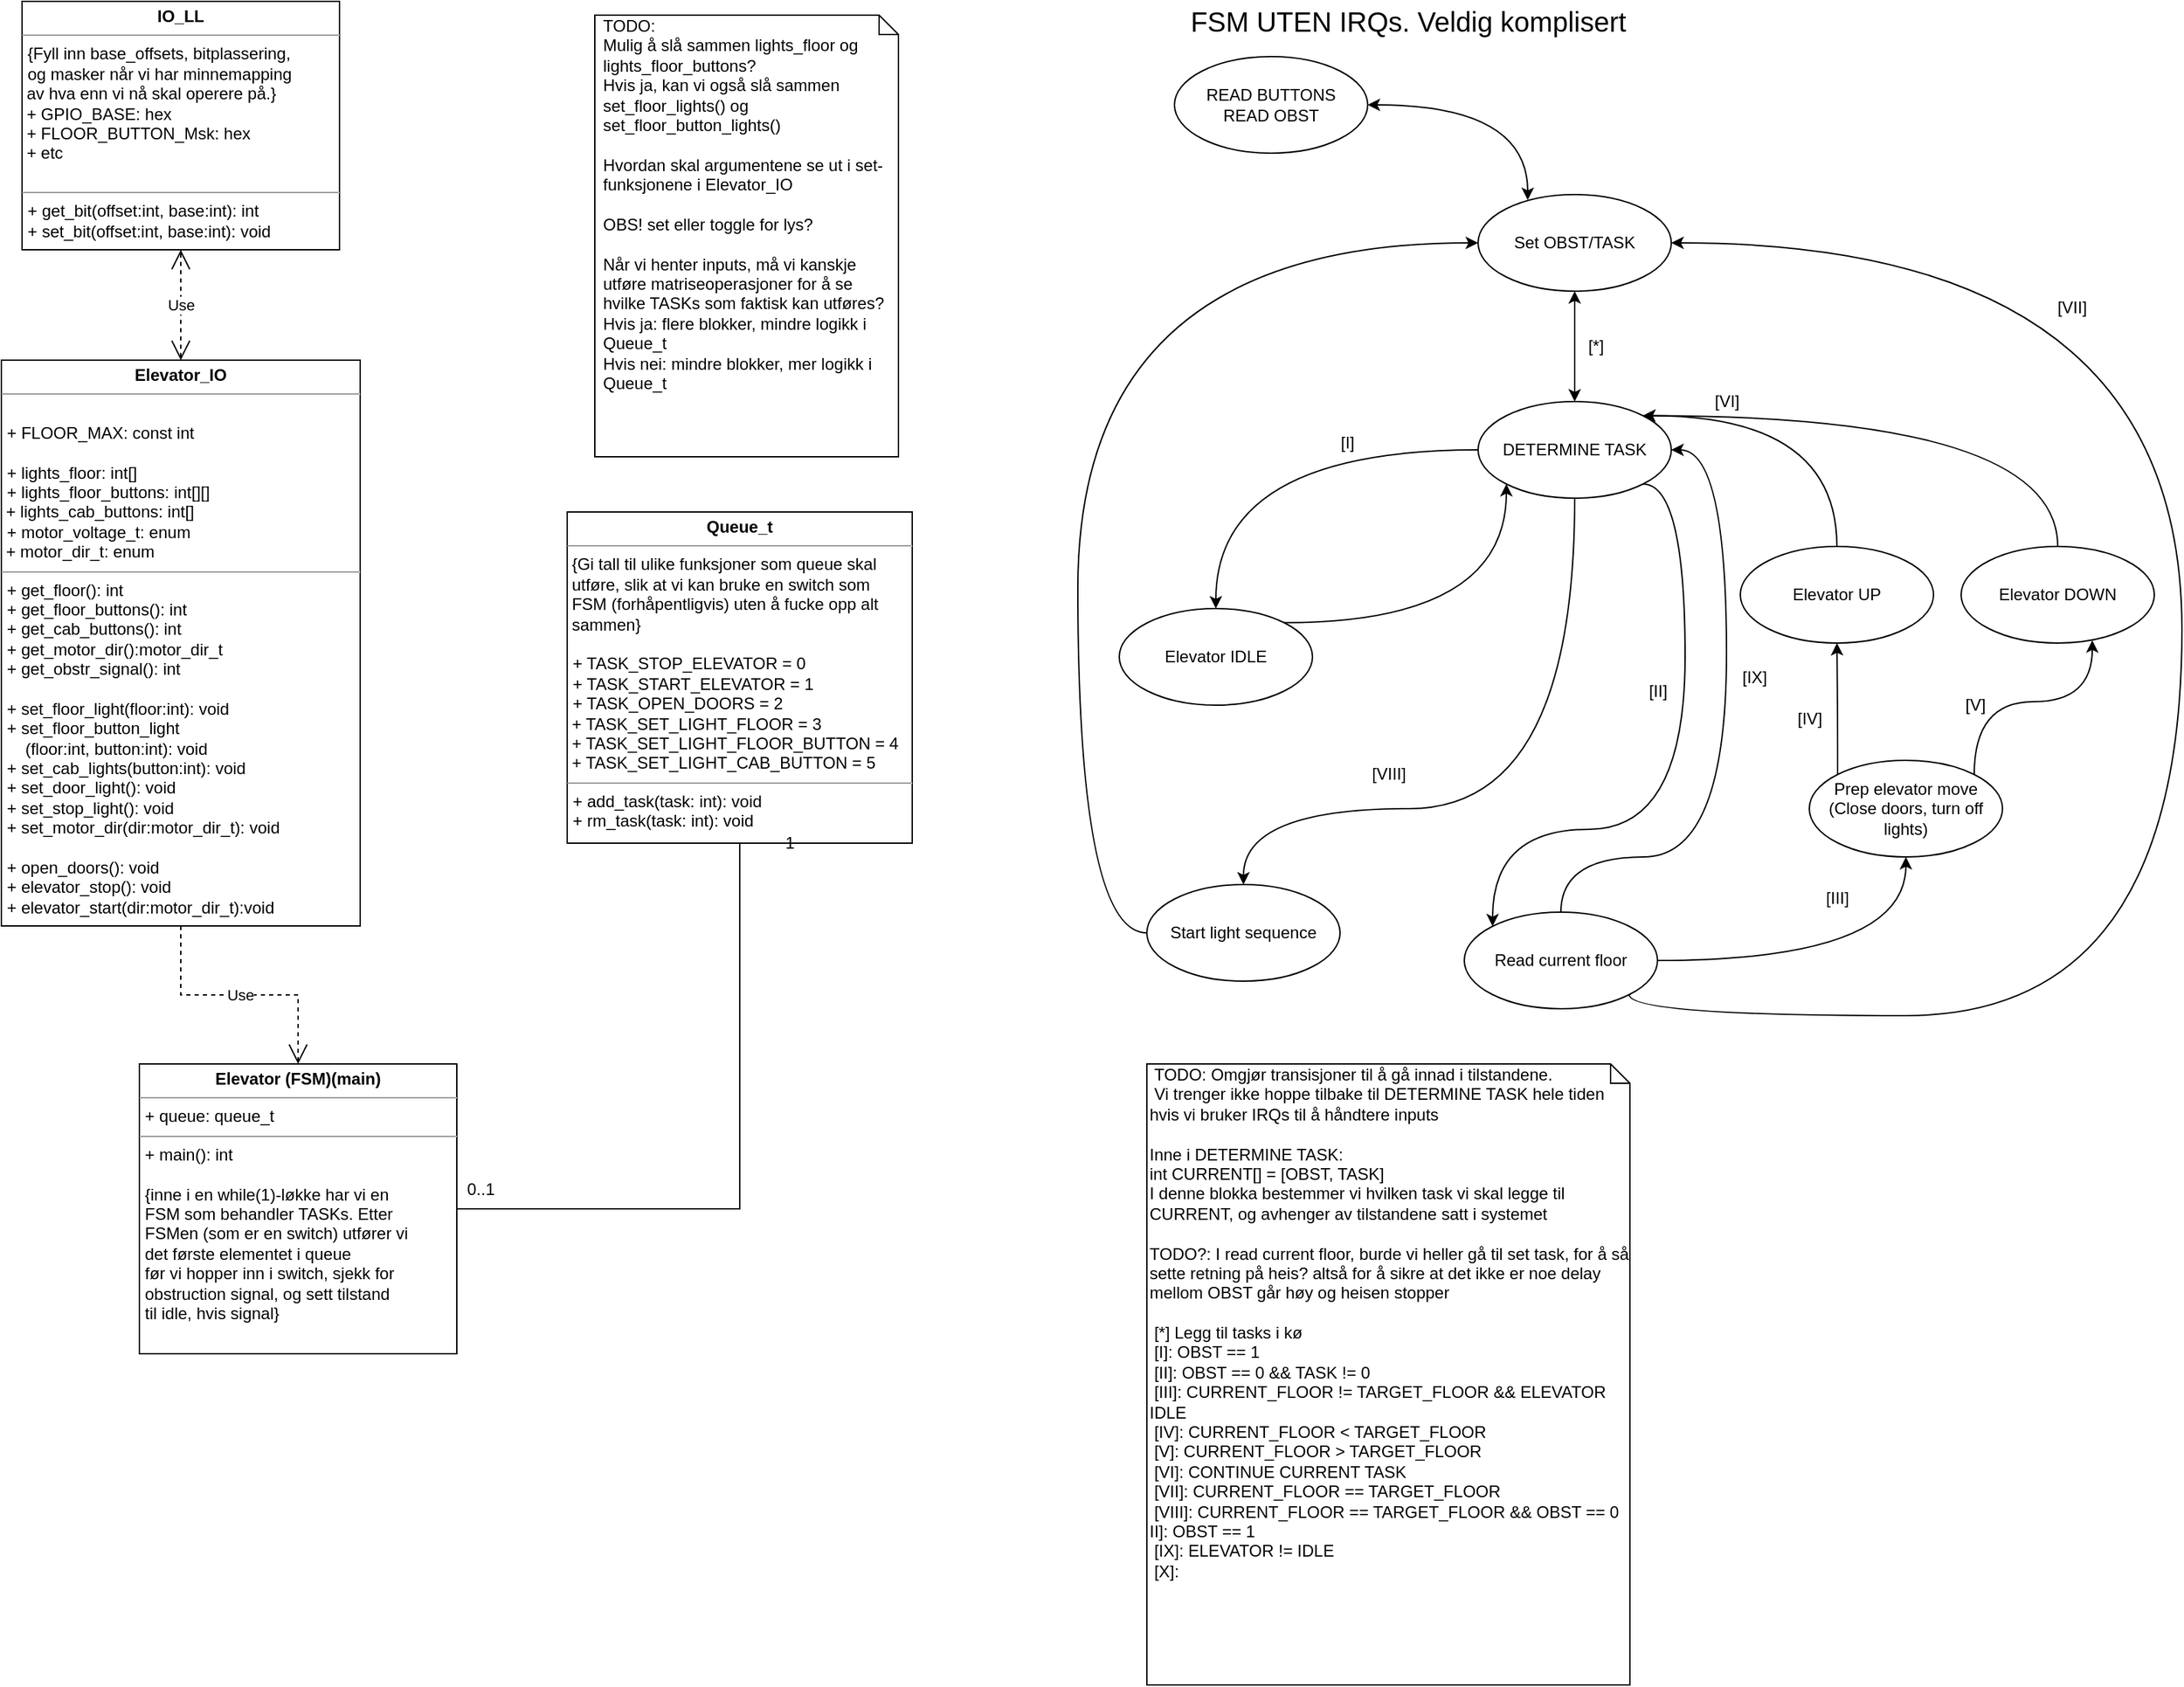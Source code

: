 <mxfile version="12.6.1" type="github">
  <diagram name="Page-1" id="c4acf3e9-155e-7222-9cf6-157b1a14988f">
    <mxGraphModel dx="1360" dy="765" grid="1" gridSize="10" guides="1" tooltips="1" connect="1" arrows="1" fold="1" page="1" pageScale="1" pageWidth="850" pageHeight="1100" background="#ffffff" math="0" shadow="0">
      <root>
        <mxCell id="0"/>
        <mxCell id="1" parent="0"/>
        <mxCell id="5d2195bd80daf111-18" value="&lt;p style=&quot;margin: 0px ; margin-top: 4px ; text-align: center&quot;&gt;&lt;b&gt;Elevator_IO&lt;/b&gt;&lt;/p&gt;&lt;hr size=&quot;1&quot;&gt;&lt;br&gt;&lt;p style=&quot;margin: 0px ; margin-left: 4px&quot;&gt;+ FLOOR_MAX: const int&lt;/p&gt;&lt;p style=&quot;margin: 0px ; margin-left: 4px&quot;&gt;&lt;br&gt;&lt;/p&gt;&lt;p style=&quot;margin: 0px ; margin-left: 4px&quot;&gt;+ lights_floor: int[]&lt;/p&gt;&lt;p style=&quot;margin: 0px ; margin-left: 4px&quot;&gt;+ lights_floor_buttons: int[][]&lt;/p&gt;&amp;nbsp;+ lights_cab_buttons: int[]&lt;br&gt;&lt;p style=&quot;margin: 0px ; margin-left: 4px&quot;&gt;+ motor_voltage_t: enum&lt;/p&gt;&amp;nbsp;+ motor_dir_t: enum&lt;hr size=&quot;1&quot;&gt;&lt;p style=&quot;margin: 0px ; margin-left: 4px&quot;&gt;+ get_floor(): int&lt;/p&gt;&lt;p style=&quot;margin: 0px ; margin-left: 4px&quot;&gt;+ get_floor_buttons(): int&lt;/p&gt;&lt;p style=&quot;margin: 0px ; margin-left: 4px&quot;&gt;+ get_cab_buttons(): int&lt;br&gt;&lt;/p&gt;&lt;p style=&quot;margin: 0px ; margin-left: 4px&quot;&gt;+ get_motor_dir():motor_dir_t&lt;/p&gt;&lt;p style=&quot;margin: 0px ; margin-left: 4px&quot;&gt;+ get_obstr_signal(): int&lt;/p&gt;&lt;p style=&quot;margin: 0px ; margin-left: 4px&quot;&gt;&lt;br&gt;&lt;/p&gt;&lt;p style=&quot;margin: 0px ; margin-left: 4px&quot;&gt;+ set_floor_light(floor:int): void&lt;/p&gt;&lt;p style=&quot;margin: 0px ; margin-left: 4px&quot;&gt;+ set_floor_button_light&lt;/p&gt;&lt;p style=&quot;margin: 0px ; margin-left: 4px&quot;&gt;&amp;nbsp;&amp;nbsp;&amp;nbsp; (floor:int, button:int): void&lt;/p&gt;&lt;p style=&quot;margin: 0px ; margin-left: 4px&quot;&gt;+ set_cab_lights(button:int): void&lt;/p&gt;&lt;p style=&quot;margin: 0px ; margin-left: 4px&quot;&gt;+ set_door_light(): void&lt;/p&gt;&lt;p style=&quot;margin: 0px ; margin-left: 4px&quot;&gt;+ set_stop_light(): void&lt;/p&gt;&lt;p style=&quot;margin: 0px ; margin-left: 4px&quot;&gt;+ set_motor_dir(dir:motor_dir_t): void&lt;br&gt;&lt;/p&gt;&lt;p style=&quot;margin: 0px ; margin-left: 4px&quot;&gt;&lt;br&gt;&lt;/p&gt;&lt;p style=&quot;margin: 0px ; margin-left: 4px&quot;&gt;+ open_doors(): void&lt;/p&gt;&lt;p style=&quot;margin: 0px ; margin-left: 4px&quot;&gt;+ elevator_stop(): void&lt;/p&gt;&lt;p style=&quot;margin: 0px ; margin-left: 4px&quot;&gt;+ elevator_start(dir:motor_dir_t):void&lt;br&gt;&lt;/p&gt;" style="verticalAlign=top;align=left;overflow=fill;fontSize=12;fontFamily=Helvetica;html=1;rounded=0;shadow=0;comic=0;labelBackgroundColor=none;strokeWidth=1" parent="1" vertex="1">
          <mxGeometry x="90" y="290" width="260" height="410" as="geometry"/>
        </mxCell>
        <mxCell id="rIhJGZzGCQhaWJp5LzbU-6" value="&lt;p style=&quot;margin: 0px ; margin-top: 4px ; text-align: center&quot;&gt;&lt;b&gt;IO_LL&lt;br&gt;&lt;/b&gt;&lt;/p&gt;&lt;hr size=&quot;1&quot;&gt;&lt;p style=&quot;margin: 0px ; margin-left: 4px&quot;&gt;{Fyll inn base_offsets, bitplassering,&lt;/p&gt;&lt;p style=&quot;margin: 0px ; margin-left: 4px&quot;&gt;og masker når vi har minnemapping&lt;/p&gt;&lt;div&gt;&amp;nbsp;av hva enn vi nå skal operere på.}&lt;/div&gt;&lt;div&gt;&amp;nbsp;+ GPIO_BASE: hex&lt;br&gt;&lt;/div&gt;&lt;div&gt;&amp;nbsp;+ FLOOR_BUTTON_Msk: hex&lt;br&gt;&lt;/div&gt;&lt;div&gt;&amp;nbsp;+ etc &lt;br&gt;&lt;/div&gt;&lt;div&gt;&lt;br&gt;&lt;/div&gt;&lt;hr size=&quot;1&quot;&gt;&lt;p style=&quot;margin: 0px ; margin-left: 4px&quot;&gt;+ get_bit(offset:int, base:int): int&lt;/p&gt;&lt;p style=&quot;margin: 0px ; margin-left: 4px&quot;&gt;+ set_bit(offset:int, base:int): void&lt;/p&gt;&lt;p style=&quot;margin: 0px ; margin-left: 4px&quot;&gt;&lt;br&gt;&lt;/p&gt;" style="verticalAlign=top;align=left;overflow=fill;fontSize=12;fontFamily=Helvetica;html=1;rounded=0;shadow=0;comic=0;labelBackgroundColor=none;strokeWidth=1" parent="1" vertex="1">
          <mxGeometry x="105" y="30" width="230" height="180" as="geometry"/>
        </mxCell>
        <mxCell id="rIhJGZzGCQhaWJp5LzbU-28" value="&lt;p style=&quot;margin: 0px ; margin-top: 4px ; text-align: center&quot;&gt;&lt;b&gt;Elevator (FSM)(main)&lt;br&gt;&lt;/b&gt;&lt;/p&gt;&lt;hr size=&quot;1&quot;&gt;&lt;p style=&quot;margin: 0px ; margin-left: 4px&quot;&gt;+ queue: queue_t&lt;br&gt;&lt;/p&gt;&lt;hr size=&quot;1&quot;&gt;&lt;p style=&quot;margin: 0px ; margin-left: 4px&quot;&gt;+ main(): int&lt;/p&gt;&lt;p style=&quot;margin: 0px ; margin-left: 4px&quot;&gt;&lt;br&gt;&lt;/p&gt;&lt;p style=&quot;margin: 0px ; margin-left: 4px&quot;&gt;{inne i en while(1)-løkke har vi en&lt;/p&gt;&lt;p style=&quot;margin: 0px ; margin-left: 4px&quot;&gt;FSM som behandler TASKs. Etter&lt;/p&gt;&lt;p style=&quot;margin: 0px ; margin-left: 4px&quot;&gt;FSMen (som er en switch) utfører vi&lt;/p&gt;&lt;p style=&quot;margin: 0px ; margin-left: 4px&quot;&gt;det første elementet i queue&lt;/p&gt;&lt;p style=&quot;margin: 0px ; margin-left: 4px&quot;&gt;før vi hopper inn i switch, sjekk for&lt;/p&gt;&lt;p style=&quot;margin: 0px ; margin-left: 4px&quot;&gt;obstruction signal, og sett tilstand&lt;/p&gt;&lt;p style=&quot;margin: 0px ; margin-left: 4px&quot;&gt;til idle, hvis signal}&lt;br&gt;&lt;/p&gt;&lt;p style=&quot;margin: 0px ; margin-left: 4px&quot;&gt;&lt;br&gt;&lt;/p&gt;&lt;p style=&quot;margin: 0px ; margin-left: 4px&quot;&gt;&lt;br&gt;&lt;/p&gt;" style="verticalAlign=top;align=left;overflow=fill;fontSize=12;fontFamily=Helvetica;html=1;rounded=0;shadow=0;comic=0;labelBackgroundColor=none;strokeWidth=1" parent="1" vertex="1">
          <mxGeometry x="190" y="800" width="230" height="210" as="geometry"/>
        </mxCell>
        <mxCell id="rIhJGZzGCQhaWJp5LzbU-29" value="&lt;p style=&quot;margin: 0px ; margin-top: 4px ; text-align: center&quot;&gt;&lt;b&gt;Queue_t&lt;br&gt;&lt;/b&gt;&lt;/p&gt;&lt;hr size=&quot;1&quot;&gt;&lt;div&gt;&amp;nbsp;{Gi tall til ulike funksjoner som queue skal&lt;/div&gt;&lt;div&gt;&amp;nbsp;utføre, slik at vi kan bruke en switch som&lt;/div&gt;&lt;div&gt;&amp;nbsp;FSM (forhåpentligvis) uten å fucke opp alt&lt;/div&gt;&lt;div&gt;&amp;nbsp;sammen}&lt;/div&gt;&lt;p style=&quot;margin: 0px ; margin-left: 4px&quot;&gt;&lt;br&gt;&lt;/p&gt;&lt;p style=&quot;margin: 0px ; margin-left: 4px&quot;&gt;+ TASK_STOP_ELEVATOR = 0&lt;br&gt;&lt;/p&gt;&lt;p style=&quot;margin: 0px ; margin-left: 4px&quot;&gt;+ TASK_START_ELEVATOR = 1&lt;br&gt;&lt;/p&gt;&lt;p style=&quot;margin: 0px ; margin-left: 4px&quot;&gt;+ TASK_OPEN_DOORS = 2&lt;br&gt;&lt;/p&gt;&lt;div&gt;&amp;nbsp;+ TASK_SET_LIGHT_FLOOR = 3&lt;br&gt;&lt;/div&gt;&lt;div&gt;&amp;nbsp;+ TASK_SET_LIGHT_FLOOR_BUTTON = 4&lt;br&gt;&lt;/div&gt;&lt;div&gt;&amp;nbsp;+ TASK_SET_LIGHT_CAB_BUTTON = 5&lt;br&gt;&lt;/div&gt;&lt;hr size=&quot;1&quot;&gt;&lt;p style=&quot;margin: 0px ; margin-left: 4px&quot;&gt;+ add_task(task: int): void&lt;/p&gt;&lt;p style=&quot;margin: 0px ; margin-left: 4px&quot;&gt;+ rm_task(task: int): void&lt;/p&gt;&lt;p style=&quot;margin: 0px ; margin-left: 4px&quot;&gt;&lt;br&gt;&lt;/p&gt;" style="verticalAlign=top;align=left;overflow=fill;fontSize=12;fontFamily=Helvetica;html=1;rounded=0;shadow=0;comic=0;labelBackgroundColor=none;strokeWidth=1" parent="1" vertex="1">
          <mxGeometry x="500" y="400" width="250" height="240" as="geometry"/>
        </mxCell>
        <mxCell id="E3FCNjhZ2y0T8DLhMkyU-29" value="Use" style="endArrow=open;endSize=12;dashed=1;html=1;exitX=0.5;exitY=1;exitDx=0;exitDy=0;entryX=0.5;entryY=0;entryDx=0;entryDy=0;rounded=0;startArrow=none;startFill=0;" parent="1" source="5d2195bd80daf111-18" target="rIhJGZzGCQhaWJp5LzbU-28" edge="1">
          <mxGeometry width="160" relative="1" as="geometry">
            <mxPoint x="90" y="1030" as="sourcePoint"/>
            <mxPoint x="250" y="1030" as="targetPoint"/>
            <Array as="points">
              <mxPoint x="220" y="750"/>
              <mxPoint x="305" y="750"/>
            </Array>
          </mxGeometry>
        </mxCell>
        <mxCell id="E3FCNjhZ2y0T8DLhMkyU-30" value="" style="endArrow=none;endSize=12;html=1;exitX=0.5;exitY=1;exitDx=0;exitDy=0;entryX=1;entryY=0.5;entryDx=0;entryDy=0;rounded=0;endFill=0;" parent="1" source="rIhJGZzGCQhaWJp5LzbU-29" target="rIhJGZzGCQhaWJp5LzbU-28" edge="1">
          <mxGeometry x="0.5" width="160" relative="1" as="geometry">
            <mxPoint x="90" y="1030" as="sourcePoint"/>
            <mxPoint x="250" y="1030" as="targetPoint"/>
            <Array as="points">
              <mxPoint x="625" y="905"/>
            </Array>
            <mxPoint as="offset"/>
          </mxGeometry>
        </mxCell>
        <mxCell id="E3FCNjhZ2y0T8DLhMkyU-36" value="Use" style="endArrow=open;endSize=12;dashed=1;html=1;strokeWidth=1;entryX=0.5;entryY=1;entryDx=0;entryDy=0;exitX=0.5;exitY=0;exitDx=0;exitDy=0;startArrow=open;startSize=12;startFill=0;rounded=0;" parent="1" source="5d2195bd80daf111-18" target="rIhJGZzGCQhaWJp5LzbU-6" edge="1">
          <mxGeometry width="160" relative="1" as="geometry">
            <mxPoint x="90" y="1030" as="sourcePoint"/>
            <mxPoint x="250" y="1030" as="targetPoint"/>
          </mxGeometry>
        </mxCell>
        <mxCell id="E3FCNjhZ2y0T8DLhMkyU-37" value="&lt;p style=&quot;margin: 0px ; margin-left: 4px&quot;&gt;TODO:&lt;/p&gt;&lt;p style=&quot;margin: 0px ; margin-left: 4px&quot;&gt;Mulig å slå sammen lights_floor og lights_floor_buttons?&lt;/p&gt;&lt;p style=&quot;margin: 0px ; margin-left: 4px&quot;&gt;Hvis ja, kan vi også slå sammen set_floor_lights() og set_floor_button_lights()&lt;/p&gt;&lt;p style=&quot;margin: 0px ; margin-left: 4px&quot;&gt;&lt;br&gt;&lt;/p&gt;&lt;p style=&quot;margin: 0px ; margin-left: 4px&quot;&gt;Hvordan skal argumentene se ut i set-funksjonene i Elevator_IO&lt;/p&gt;&lt;p style=&quot;margin: 0px ; margin-left: 4px&quot;&gt;&lt;br&gt;&lt;/p&gt;&lt;p style=&quot;margin: 0px ; margin-left: 4px&quot;&gt;OBS! set eller toggle for lys?&lt;/p&gt;&lt;p style=&quot;margin: 0px ; margin-left: 4px&quot;&gt;&lt;br&gt;&lt;/p&gt;&lt;p style=&quot;margin: 0px ; margin-left: 4px&quot;&gt;Når vi henter inputs, må vi kanskje&lt;/p&gt;&lt;p style=&quot;margin: 0px ; margin-left: 4px&quot;&gt;utføre matriseoperasjoner for å se&lt;/p&gt;&lt;p style=&quot;margin: 0px ; margin-left: 4px&quot;&gt;hvilke TASKs som faktisk kan utføres?&lt;br&gt;&lt;/p&gt;&lt;p style=&quot;margin: 0px ; margin-left: 4px&quot;&gt;Hvis ja: flere blokker, mindre logikk i Queue_t&lt;/p&gt;&lt;p style=&quot;margin: 0px ; margin-left: 4px&quot;&gt;Hvis nei: mindre blokker, mer logikk i Queue_t&lt;br&gt;&lt;/p&gt;" style="shape=note;whiteSpace=wrap;html=1;size=14;verticalAlign=top;align=left;spacingTop=-6;" parent="1" vertex="1">
          <mxGeometry x="520" y="40" width="220" height="320" as="geometry"/>
        </mxCell>
        <mxCell id="E3FCNjhZ2y0T8DLhMkyU-40" value="0..1" style="text;html=1;align=center;verticalAlign=middle;resizable=0;points=[];autosize=1;" parent="1" vertex="1">
          <mxGeometry x="417" y="881" width="40" height="20" as="geometry"/>
        </mxCell>
        <mxCell id="E3FCNjhZ2y0T8DLhMkyU-41" value="1" style="text;html=1;align=center;verticalAlign=middle;resizable=0;points=[];autosize=1;" parent="1" vertex="1">
          <mxGeometry x="651" y="630" width="20" height="20" as="geometry"/>
        </mxCell>
        <mxCell id="Fhqkq1UOQx8cXXpCBCW_-34" style="edgeStyle=orthogonalEdgeStyle;curved=1;orthogonalLoop=1;jettySize=auto;html=1;exitX=0;exitY=0.5;exitDx=0;exitDy=0;entryX=0.5;entryY=0;entryDx=0;entryDy=0;" parent="1" source="Fhqkq1UOQx8cXXpCBCW_-1" target="Fhqkq1UOQx8cXXpCBCW_-2" edge="1">
          <mxGeometry relative="1" as="geometry"/>
        </mxCell>
        <mxCell id="Fhqkq1UOQx8cXXpCBCW_-107" value="" style="edgeStyle=orthogonalEdgeStyle;curved=1;orthogonalLoop=1;jettySize=auto;html=1;startArrow=classic;startFill=1;endArrow=classic;endFill=1;" parent="1" source="Fhqkq1UOQx8cXXpCBCW_-1" target="Fhqkq1UOQx8cXXpCBCW_-106" edge="1">
          <mxGeometry relative="1" as="geometry"/>
        </mxCell>
        <mxCell id="Fhqkq1UOQx8cXXpCBCW_-115" value="" style="edgeStyle=orthogonalEdgeStyle;curved=1;orthogonalLoop=1;jettySize=auto;html=1;startArrow=none;startFill=0;endArrow=classic;endFill=1;" parent="1" source="Fhqkq1UOQx8cXXpCBCW_-1" target="Fhqkq1UOQx8cXXpCBCW_-114" edge="1">
          <mxGeometry relative="1" as="geometry">
            <Array as="points">
              <mxPoint x="1230" y="615"/>
            </Array>
          </mxGeometry>
        </mxCell>
        <mxCell id="Fhqkq1UOQx8cXXpCBCW_-145" style="edgeStyle=orthogonalEdgeStyle;curved=1;orthogonalLoop=1;jettySize=auto;html=1;exitX=1;exitY=1;exitDx=0;exitDy=0;entryX=0;entryY=0;entryDx=0;entryDy=0;startArrow=none;startFill=0;endArrow=classic;endFill=1;" parent="1" source="Fhqkq1UOQx8cXXpCBCW_-1" target="Fhqkq1UOQx8cXXpCBCW_-37" edge="1">
          <mxGeometry relative="1" as="geometry">
            <Array as="points">
              <mxPoint x="1310" y="380"/>
              <mxPoint x="1310" y="630"/>
              <mxPoint x="1171" y="630"/>
            </Array>
          </mxGeometry>
        </mxCell>
        <mxCell id="Fhqkq1UOQx8cXXpCBCW_-1" value="DETERMINE TASK" style="ellipse;whiteSpace=wrap;html=1;" parent="1" vertex="1">
          <mxGeometry x="1160" y="320" width="140" height="70" as="geometry"/>
        </mxCell>
        <mxCell id="Fhqkq1UOQx8cXXpCBCW_-116" style="edgeStyle=orthogonalEdgeStyle;curved=1;orthogonalLoop=1;jettySize=auto;html=1;entryX=0;entryY=0.5;entryDx=0;entryDy=0;startArrow=none;startFill=0;endArrow=classic;endFill=1;exitX=0;exitY=0.5;exitDx=0;exitDy=0;" parent="1" source="Fhqkq1UOQx8cXXpCBCW_-114" target="Fhqkq1UOQx8cXXpCBCW_-106" edge="1">
          <mxGeometry relative="1" as="geometry">
            <Array as="points">
              <mxPoint x="870" y="705"/>
              <mxPoint x="870" y="205"/>
            </Array>
          </mxGeometry>
        </mxCell>
        <mxCell id="Fhqkq1UOQx8cXXpCBCW_-114" value="Start light sequence" style="ellipse;whiteSpace=wrap;html=1;" parent="1" vertex="1">
          <mxGeometry x="920" y="670" width="140" height="70" as="geometry"/>
        </mxCell>
        <mxCell id="Fhqkq1UOQx8cXXpCBCW_-106" value="Set OBST/TASK" style="ellipse;whiteSpace=wrap;html=1;" parent="1" vertex="1">
          <mxGeometry x="1160" y="170" width="140" height="70" as="geometry"/>
        </mxCell>
        <mxCell id="Fhqkq1UOQx8cXXpCBCW_-125" style="edgeStyle=orthogonalEdgeStyle;curved=1;orthogonalLoop=1;jettySize=auto;html=1;exitX=1;exitY=1;exitDx=0;exitDy=0;entryX=1;entryY=0.5;entryDx=0;entryDy=0;startArrow=none;startFill=0;endArrow=classic;endFill=1;" parent="1" source="Fhqkq1UOQx8cXXpCBCW_-37" target="Fhqkq1UOQx8cXXpCBCW_-106" edge="1">
          <mxGeometry relative="1" as="geometry">
            <Array as="points">
              <mxPoint x="1269" y="765"/>
              <mxPoint x="1670" y="765"/>
              <mxPoint x="1670" y="205"/>
            </Array>
          </mxGeometry>
        </mxCell>
        <mxCell id="Fhqkq1UOQx8cXXpCBCW_-139" value="" style="edgeStyle=orthogonalEdgeStyle;curved=1;orthogonalLoop=1;jettySize=auto;html=1;startArrow=none;startFill=0;endArrow=classic;endFill=1;" parent="1" source="Fhqkq1UOQx8cXXpCBCW_-37" target="Fhqkq1UOQx8cXXpCBCW_-138" edge="1">
          <mxGeometry relative="1" as="geometry"/>
        </mxCell>
        <mxCell id="Fhqkq1UOQx8cXXpCBCW_-150" style="edgeStyle=orthogonalEdgeStyle;curved=1;orthogonalLoop=1;jettySize=auto;html=1;exitX=0.5;exitY=0;exitDx=0;exitDy=0;entryX=1;entryY=0.5;entryDx=0;entryDy=0;startArrow=none;startFill=0;endArrow=classic;endFill=1;" parent="1" source="Fhqkq1UOQx8cXXpCBCW_-37" target="Fhqkq1UOQx8cXXpCBCW_-1" edge="1">
          <mxGeometry relative="1" as="geometry">
            <Array as="points">
              <mxPoint x="1220" y="650"/>
              <mxPoint x="1340" y="650"/>
              <mxPoint x="1340" y="355"/>
            </Array>
          </mxGeometry>
        </mxCell>
        <mxCell id="Fhqkq1UOQx8cXXpCBCW_-37" value="Read current floor" style="ellipse;whiteSpace=wrap;html=1;" parent="1" vertex="1">
          <mxGeometry x="1150" y="690" width="140" height="70" as="geometry"/>
        </mxCell>
        <mxCell id="Fhqkq1UOQx8cXXpCBCW_-142" style="edgeStyle=orthogonalEdgeStyle;curved=1;orthogonalLoop=1;jettySize=auto;html=1;exitX=0;exitY=0;exitDx=0;exitDy=0;entryX=0.5;entryY=1;entryDx=0;entryDy=0;startArrow=none;startFill=0;endArrow=classic;endFill=1;" parent="1" source="Fhqkq1UOQx8cXXpCBCW_-138" target="Fhqkq1UOQx8cXXpCBCW_-48" edge="1">
          <mxGeometry relative="1" as="geometry"/>
        </mxCell>
        <mxCell id="Fhqkq1UOQx8cXXpCBCW_-143" style="edgeStyle=orthogonalEdgeStyle;curved=1;orthogonalLoop=1;jettySize=auto;html=1;exitX=1;exitY=0;exitDx=0;exitDy=0;entryX=0.679;entryY=0.971;entryDx=0;entryDy=0;entryPerimeter=0;startArrow=none;startFill=0;endArrow=classic;endFill=1;" parent="1" source="Fhqkq1UOQx8cXXpCBCW_-138" target="Fhqkq1UOQx8cXXpCBCW_-51" edge="1">
          <mxGeometry relative="1" as="geometry"/>
        </mxCell>
        <mxCell id="Fhqkq1UOQx8cXXpCBCW_-138" value="&lt;div&gt;Prep elevator move&lt;/div&gt;&lt;div&gt;(Close doors, turn off lights)&lt;br&gt;&lt;/div&gt;" style="ellipse;whiteSpace=wrap;html=1;" parent="1" vertex="1">
          <mxGeometry x="1400" y="580" width="140" height="70" as="geometry"/>
        </mxCell>
        <mxCell id="Fhqkq1UOQx8cXXpCBCW_-135" style="edgeStyle=orthogonalEdgeStyle;curved=1;orthogonalLoop=1;jettySize=auto;html=1;exitX=0.5;exitY=0;exitDx=0;exitDy=0;entryX=1;entryY=0;entryDx=0;entryDy=0;startArrow=none;startFill=0;endArrow=classic;endFill=1;" parent="1" source="Fhqkq1UOQx8cXXpCBCW_-51" target="Fhqkq1UOQx8cXXpCBCW_-1" edge="1">
          <mxGeometry relative="1" as="geometry">
            <Array as="points">
              <mxPoint x="1580" y="330"/>
            </Array>
          </mxGeometry>
        </mxCell>
        <mxCell id="Fhqkq1UOQx8cXXpCBCW_-51" value="Elevator DOWN" style="ellipse;whiteSpace=wrap;html=1;" parent="1" vertex="1">
          <mxGeometry x="1510" y="425" width="140" height="70" as="geometry"/>
        </mxCell>
        <mxCell id="Fhqkq1UOQx8cXXpCBCW_-61" style="edgeStyle=orthogonalEdgeStyle;curved=1;orthogonalLoop=1;jettySize=auto;html=1;exitX=1;exitY=0;exitDx=0;exitDy=0;entryX=0;entryY=1;entryDx=0;entryDy=0;" parent="1" source="Fhqkq1UOQx8cXXpCBCW_-2" target="Fhqkq1UOQx8cXXpCBCW_-1" edge="1">
          <mxGeometry relative="1" as="geometry"/>
        </mxCell>
        <mxCell id="Fhqkq1UOQx8cXXpCBCW_-2" value="Elevator IDLE" style="ellipse;whiteSpace=wrap;html=1;" parent="1" vertex="1">
          <mxGeometry x="900" y="470" width="140" height="70" as="geometry"/>
        </mxCell>
        <mxCell id="Fhqkq1UOQx8cXXpCBCW_-35" value="[I]" style="text;html=1;align=center;verticalAlign=middle;resizable=0;points=[];autosize=1;" parent="1" vertex="1">
          <mxGeometry x="1050" y="340" width="30" height="20" as="geometry"/>
        </mxCell>
        <mxCell id="Fhqkq1UOQx8cXXpCBCW_-39" value="[II]" style="text;html=1;align=center;verticalAlign=middle;resizable=0;points=[];autosize=1;" parent="1" vertex="1">
          <mxGeometry x="1275" y="520" width="30" height="20" as="geometry"/>
        </mxCell>
        <mxCell id="Fhqkq1UOQx8cXXpCBCW_-59" value="&lt;div&gt;&amp;nbsp;TODO: Omgjør transisjoner til å gå innad i tilstandene.&lt;/div&gt;&lt;div&gt;&amp;nbsp;Vi trenger ikke hoppe tilbake til DETERMINE TASK hele tiden hvis vi bruker IRQs til å håndtere inputs&lt;br&gt;&lt;/div&gt;&lt;div&gt;&lt;br&gt;&lt;/div&gt;&lt;div&gt;Inne i DETERMINE TASK:&lt;br&gt;&lt;/div&gt;&lt;div&gt;int CURRENT[] = [OBST, TASK]&lt;/div&gt;&lt;div&gt;I denne blokka bestemmer vi hvilken task vi skal legge til CURRENT, og avhenger av tilstandene satt i systemet&lt;br&gt;&lt;/div&gt;&lt;div&gt;&lt;br&gt;&lt;/div&gt;&lt;div&gt;TODO?: I read current floor, burde vi heller gå til set task, for å så sette retning på heis? altså for å sikre at det ikke er noe delay mellom OBST går høy og heisen stopper&lt;br&gt;&lt;/div&gt;&lt;div&gt;&lt;div&gt;&lt;br&gt;&lt;/div&gt;&lt;div&gt;&amp;nbsp;[*] Legg til tasks i kø&lt;br&gt;&lt;/div&gt;&lt;/div&gt;&lt;div&gt;&amp;nbsp;[I]: OBST == 1 &lt;br&gt;&lt;/div&gt;&lt;div&gt;&amp;nbsp;[II]: OBST == 0 &amp;amp;&amp;amp; TASK != 0&lt;/div&gt;&lt;div&gt;&amp;nbsp;[III]: CURRENT_FLOOR != TARGET_FLOOR &amp;amp;&amp;amp; ELEVATOR IDLE&lt;br&gt;&lt;/div&gt;&lt;div&gt;&amp;nbsp;[IV]: CURRENT_FLOOR &amp;lt; TARGET_FLOOR&lt;br&gt;&lt;/div&gt;&lt;div&gt;&amp;nbsp;[V]: CURRENT_FLOOR &amp;gt; TARGET_FLOOR&lt;/div&gt;&lt;div&gt;&amp;nbsp;[VI]: CONTINUE CURRENT TASK&lt;/div&gt;&lt;div&gt;&amp;nbsp;[VII]: CURRENT_FLOOR == TARGET_FLOOR&lt;br&gt;&lt;/div&gt;&lt;div&gt;&amp;nbsp;[VIII]: CURRENT_FLOOR == TARGET_FLOOR &amp;amp;&amp;amp; OBST == 0&lt;/div&gt;&lt;div&gt;II]: OBST == 1&lt;/div&gt;&lt;div&gt;&amp;nbsp;[IX]: ELEVATOR != IDLE&lt;br&gt;&lt;/div&gt;&lt;div&gt;&amp;nbsp;[X]:&lt;/div&gt;&lt;div&gt;&lt;br&gt;&lt;/div&gt;" style="shape=note;whiteSpace=wrap;html=1;size=14;verticalAlign=top;align=left;spacingTop=-6;" parent="1" vertex="1">
          <mxGeometry x="920" y="800" width="350" height="450" as="geometry"/>
        </mxCell>
        <mxCell id="Fhqkq1UOQx8cXXpCBCW_-108" style="edgeStyle=orthogonalEdgeStyle;curved=1;orthogonalLoop=1;jettySize=auto;html=1;entryX=0.257;entryY=0.057;entryDx=0;entryDy=0;startArrow=classic;startFill=1;endArrow=classic;endFill=1;entryPerimeter=0;" parent="1" source="Fhqkq1UOQx8cXXpCBCW_-84" target="Fhqkq1UOQx8cXXpCBCW_-106" edge="1">
          <mxGeometry relative="1" as="geometry"/>
        </mxCell>
        <mxCell id="Fhqkq1UOQx8cXXpCBCW_-84" value="&lt;div&gt;READ BUTTONS&lt;/div&gt;&lt;div&gt;READ OBST&lt;br&gt;&lt;/div&gt;" style="ellipse;whiteSpace=wrap;html=1;" parent="1" vertex="1">
          <mxGeometry x="940" y="70" width="140" height="70" as="geometry"/>
        </mxCell>
        <mxCell id="Fhqkq1UOQx8cXXpCBCW_-132" style="edgeStyle=orthogonalEdgeStyle;curved=1;orthogonalLoop=1;jettySize=auto;html=1;exitX=0.5;exitY=0;exitDx=0;exitDy=0;entryX=1;entryY=0;entryDx=0;entryDy=0;startArrow=none;startFill=0;endArrow=classic;endFill=1;" parent="1" source="Fhqkq1UOQx8cXXpCBCW_-48" target="Fhqkq1UOQx8cXXpCBCW_-1" edge="1">
          <mxGeometry relative="1" as="geometry">
            <Array as="points">
              <mxPoint x="1420" y="330"/>
            </Array>
          </mxGeometry>
        </mxCell>
        <mxCell id="Fhqkq1UOQx8cXXpCBCW_-48" value="Elevator UP" style="ellipse;whiteSpace=wrap;html=1;" parent="1" vertex="1">
          <mxGeometry x="1350" y="425" width="140" height="70" as="geometry"/>
        </mxCell>
        <mxCell id="Fhqkq1UOQx8cXXpCBCW_-89" value="[IV]" style="text;html=1;align=center;verticalAlign=middle;resizable=0;points=[];autosize=1;" parent="1" vertex="1">
          <mxGeometry x="1380" y="540" width="40" height="20" as="geometry"/>
        </mxCell>
        <mxCell id="Fhqkq1UOQx8cXXpCBCW_-91" value="[V]" style="text;html=1;align=center;verticalAlign=middle;resizable=0;points=[];autosize=1;" parent="1" vertex="1">
          <mxGeometry x="1505" y="530" width="30" height="20" as="geometry"/>
        </mxCell>
        <mxCell id="Fhqkq1UOQx8cXXpCBCW_-93" value="[VI]" style="text;html=1;align=center;verticalAlign=middle;resizable=0;points=[];autosize=1;" parent="1" vertex="1">
          <mxGeometry x="1320" y="310" width="40" height="20" as="geometry"/>
        </mxCell>
        <mxCell id="Fhqkq1UOQx8cXXpCBCW_-94" value="[VII]" style="text;html=1;align=center;verticalAlign=middle;resizable=0;points=[];autosize=1;" parent="1" vertex="1">
          <mxGeometry x="1570" y="242" width="40" height="20" as="geometry"/>
        </mxCell>
        <mxCell id="Fhqkq1UOQx8cXXpCBCW_-110" value="[*]" style="text;html=1;align=center;verticalAlign=middle;resizable=0;points=[];autosize=1;" parent="1" vertex="1">
          <mxGeometry x="1230" y="270" width="30" height="20" as="geometry"/>
        </mxCell>
        <mxCell id="Fhqkq1UOQx8cXXpCBCW_-148" value="[VIII]" style="text;html=1;align=center;verticalAlign=middle;resizable=0;points=[];autosize=1;" parent="1" vertex="1">
          <mxGeometry x="1070" y="580" width="50" height="20" as="geometry"/>
        </mxCell>
        <mxCell id="Fhqkq1UOQx8cXXpCBCW_-149" value="[III]" style="text;html=1;align=center;verticalAlign=middle;resizable=0;points=[];autosize=1;" parent="1" vertex="1">
          <mxGeometry x="1400" y="670" width="40" height="20" as="geometry"/>
        </mxCell>
        <mxCell id="Fhqkq1UOQx8cXXpCBCW_-151" value="[IX]" style="text;html=1;align=center;verticalAlign=middle;resizable=0;points=[];autosize=1;" parent="1" vertex="1">
          <mxGeometry x="1340" y="510" width="40" height="20" as="geometry"/>
        </mxCell>
        <mxCell id="n48RGGk54DGXP9neJjZi-2" value="&lt;font style=&quot;font-size: 20px&quot;&gt;FSM UTEN IRQs. Veldig komplisert&lt;br&gt;&lt;/font&gt;" style="text;html=1;align=center;verticalAlign=middle;resizable=0;points=[];autosize=1;" vertex="1" parent="1">
          <mxGeometry x="919" y="34" width="380" height="20" as="geometry"/>
        </mxCell>
      </root>
    </mxGraphModel>
  </diagram>
</mxfile>
